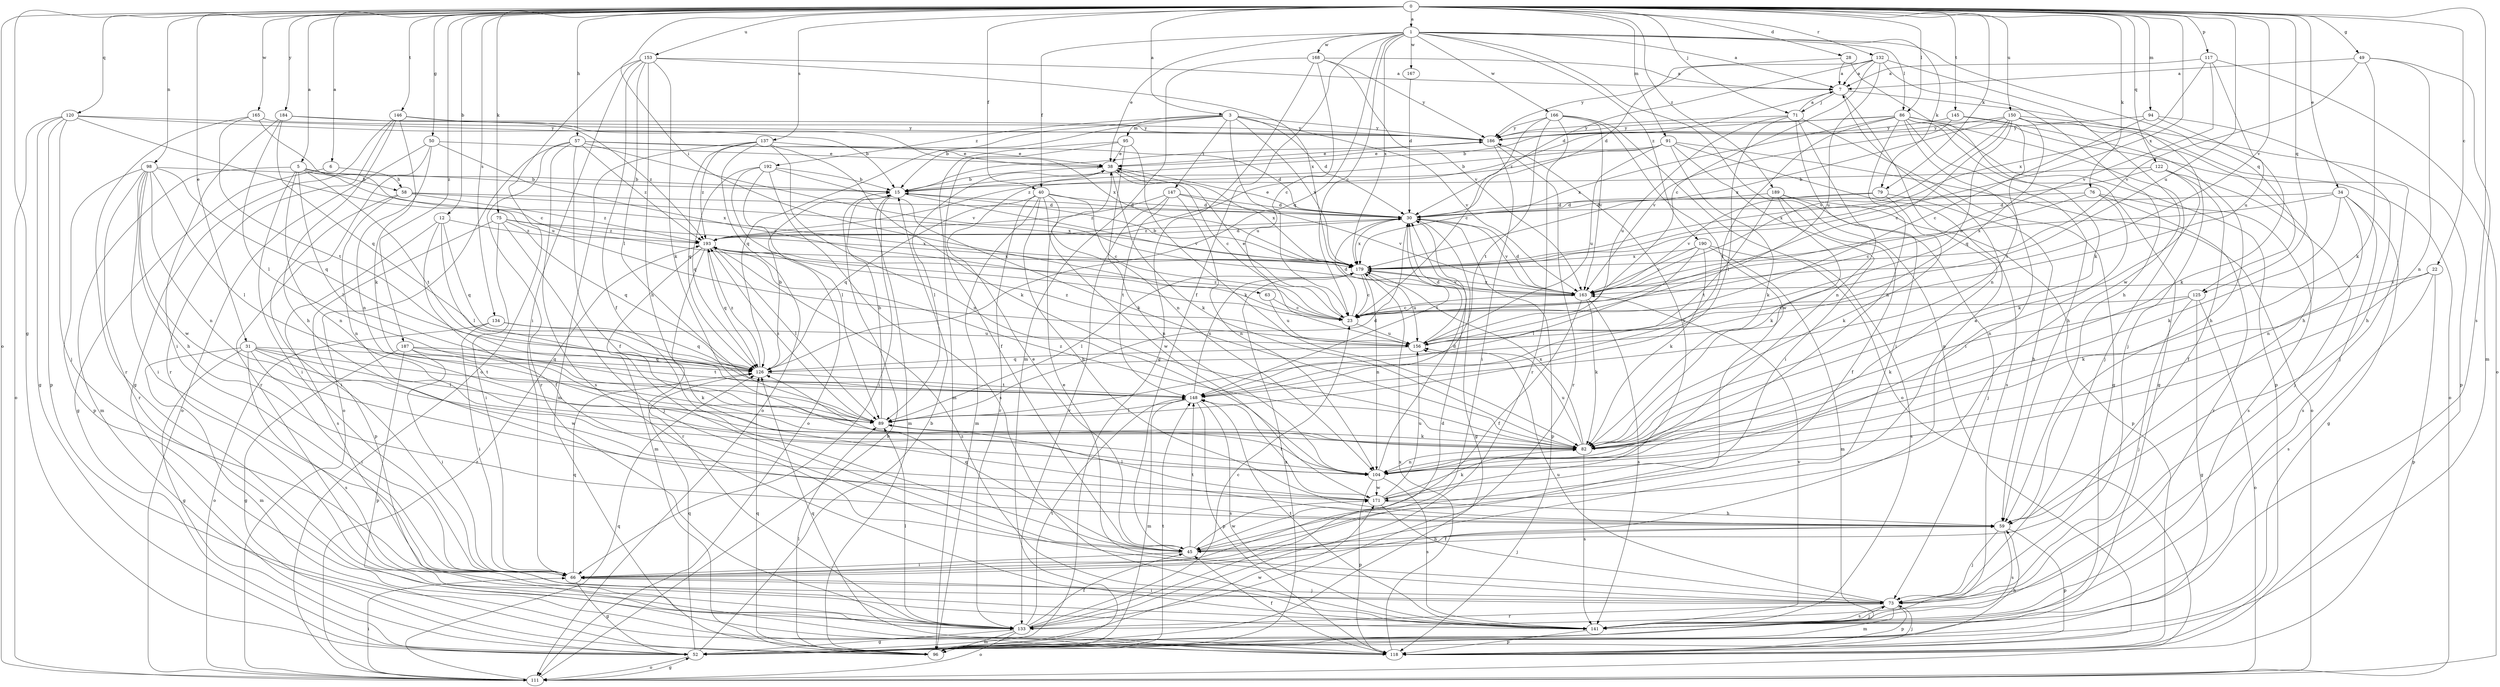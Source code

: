 strict digraph  {
0;
1;
3;
5;
6;
7;
12;
15;
22;
23;
28;
30;
31;
34;
38;
40;
45;
49;
50;
52;
57;
58;
59;
63;
66;
71;
73;
75;
76;
79;
82;
86;
89;
91;
94;
95;
96;
98;
104;
111;
117;
118;
120;
122;
125;
126;
132;
133;
134;
137;
141;
145;
146;
147;
148;
150;
153;
156;
163;
165;
166;
167;
168;
171;
179;
184;
186;
187;
189;
190;
192;
193;
0 -> 1  [label=a];
0 -> 3  [label=a];
0 -> 5  [label=a];
0 -> 6  [label=a];
0 -> 12  [label=b];
0 -> 22  [label=c];
0 -> 28  [label=d];
0 -> 31  [label=e];
0 -> 34  [label=e];
0 -> 40  [label=f];
0 -> 49  [label=g];
0 -> 50  [label=g];
0 -> 52  [label=g];
0 -> 57  [label=h];
0 -> 63  [label=i];
0 -> 71  [label=j];
0 -> 75  [label=k];
0 -> 76  [label=k];
0 -> 79  [label=k];
0 -> 86  [label=l];
0 -> 91  [label=m];
0 -> 94  [label=m];
0 -> 98  [label=n];
0 -> 111  [label=o];
0 -> 117  [label=p];
0 -> 120  [label=q];
0 -> 122  [label=q];
0 -> 125  [label=q];
0 -> 132  [label=r];
0 -> 134  [label=s];
0 -> 137  [label=s];
0 -> 141  [label=s];
0 -> 145  [label=t];
0 -> 146  [label=t];
0 -> 150  [label=u];
0 -> 153  [label=u];
0 -> 156  [label=u];
0 -> 163  [label=v];
0 -> 165  [label=w];
0 -> 179  [label=x];
0 -> 184  [label=y];
0 -> 187  [label=z];
0 -> 189  [label=z];
1 -> 7  [label=a];
1 -> 23  [label=c];
1 -> 38  [label=e];
1 -> 40  [label=f];
1 -> 45  [label=f];
1 -> 79  [label=k];
1 -> 86  [label=l];
1 -> 118  [label=p];
1 -> 125  [label=q];
1 -> 126  [label=q];
1 -> 166  [label=w];
1 -> 167  [label=w];
1 -> 168  [label=w];
1 -> 179  [label=x];
1 -> 190  [label=z];
3 -> 15  [label=b];
3 -> 30  [label=d];
3 -> 95  [label=m];
3 -> 126  [label=q];
3 -> 147  [label=t];
3 -> 156  [label=u];
3 -> 163  [label=v];
3 -> 179  [label=x];
3 -> 186  [label=y];
3 -> 192  [label=z];
5 -> 15  [label=b];
5 -> 58  [label=h];
5 -> 66  [label=i];
5 -> 89  [label=l];
5 -> 96  [label=m];
5 -> 104  [label=n];
5 -> 148  [label=t];
5 -> 179  [label=x];
6 -> 52  [label=g];
6 -> 58  [label=h];
7 -> 71  [label=j];
7 -> 73  [label=j];
7 -> 104  [label=n];
7 -> 193  [label=z];
12 -> 45  [label=f];
12 -> 89  [label=l];
12 -> 126  [label=q];
12 -> 141  [label=s];
12 -> 193  [label=z];
15 -> 30  [label=d];
15 -> 66  [label=i];
15 -> 96  [label=m];
15 -> 163  [label=v];
15 -> 186  [label=y];
22 -> 82  [label=k];
22 -> 118  [label=p];
22 -> 141  [label=s];
22 -> 163  [label=v];
23 -> 30  [label=d];
23 -> 38  [label=e];
23 -> 156  [label=u];
23 -> 193  [label=z];
28 -> 7  [label=a];
28 -> 30  [label=d];
28 -> 82  [label=k];
30 -> 38  [label=e];
30 -> 52  [label=g];
30 -> 118  [label=p];
30 -> 148  [label=t];
30 -> 163  [label=v];
30 -> 179  [label=x];
30 -> 193  [label=z];
31 -> 52  [label=g];
31 -> 66  [label=i];
31 -> 89  [label=l];
31 -> 96  [label=m];
31 -> 126  [label=q];
31 -> 141  [label=s];
31 -> 148  [label=t];
31 -> 171  [label=w];
34 -> 30  [label=d];
34 -> 52  [label=g];
34 -> 82  [label=k];
34 -> 104  [label=n];
34 -> 141  [label=s];
34 -> 179  [label=x];
38 -> 15  [label=b];
38 -> 23  [label=c];
38 -> 82  [label=k];
38 -> 89  [label=l];
38 -> 179  [label=x];
40 -> 23  [label=c];
40 -> 30  [label=d];
40 -> 59  [label=h];
40 -> 96  [label=m];
40 -> 104  [label=n];
40 -> 126  [label=q];
40 -> 133  [label=r];
40 -> 171  [label=w];
45 -> 7  [label=a];
45 -> 38  [label=e];
45 -> 59  [label=h];
45 -> 66  [label=i];
45 -> 126  [label=q];
45 -> 148  [label=t];
45 -> 171  [label=w];
49 -> 7  [label=a];
49 -> 82  [label=k];
49 -> 96  [label=m];
49 -> 104  [label=n];
49 -> 163  [label=v];
50 -> 23  [label=c];
50 -> 38  [label=e];
50 -> 104  [label=n];
50 -> 111  [label=o];
50 -> 133  [label=r];
52 -> 15  [label=b];
52 -> 111  [label=o];
52 -> 126  [label=q];
52 -> 171  [label=w];
57 -> 30  [label=d];
57 -> 38  [label=e];
57 -> 45  [label=f];
57 -> 111  [label=o];
57 -> 133  [label=r];
57 -> 141  [label=s];
57 -> 163  [label=v];
57 -> 193  [label=z];
58 -> 30  [label=d];
58 -> 66  [label=i];
58 -> 104  [label=n];
58 -> 179  [label=x];
58 -> 193  [label=z];
59 -> 45  [label=f];
59 -> 73  [label=j];
59 -> 118  [label=p];
59 -> 141  [label=s];
63 -> 23  [label=c];
63 -> 156  [label=u];
66 -> 52  [label=g];
66 -> 73  [label=j];
66 -> 126  [label=q];
71 -> 7  [label=a];
71 -> 52  [label=g];
71 -> 66  [label=i];
71 -> 89  [label=l];
71 -> 104  [label=n];
71 -> 156  [label=u];
71 -> 186  [label=y];
73 -> 38  [label=e];
73 -> 66  [label=i];
73 -> 96  [label=m];
73 -> 118  [label=p];
73 -> 133  [label=r];
73 -> 141  [label=s];
73 -> 156  [label=u];
75 -> 66  [label=i];
75 -> 73  [label=j];
75 -> 118  [label=p];
75 -> 126  [label=q];
75 -> 179  [label=x];
75 -> 193  [label=z];
76 -> 23  [label=c];
76 -> 30  [label=d];
76 -> 104  [label=n];
76 -> 133  [label=r];
76 -> 141  [label=s];
79 -> 30  [label=d];
79 -> 59  [label=h];
79 -> 82  [label=k];
79 -> 163  [label=v];
82 -> 104  [label=n];
82 -> 141  [label=s];
82 -> 156  [label=u];
82 -> 179  [label=x];
82 -> 193  [label=z];
86 -> 15  [label=b];
86 -> 52  [label=g];
86 -> 59  [label=h];
86 -> 66  [label=i];
86 -> 73  [label=j];
86 -> 104  [label=n];
86 -> 111  [label=o];
86 -> 118  [label=p];
86 -> 148  [label=t];
86 -> 179  [label=x];
86 -> 186  [label=y];
89 -> 15  [label=b];
89 -> 30  [label=d];
89 -> 82  [label=k];
89 -> 193  [label=z];
91 -> 15  [label=b];
91 -> 38  [label=e];
91 -> 66  [label=i];
91 -> 82  [label=k];
91 -> 111  [label=o];
91 -> 141  [label=s];
91 -> 156  [label=u];
91 -> 193  [label=z];
94 -> 23  [label=c];
94 -> 59  [label=h];
94 -> 82  [label=k];
94 -> 186  [label=y];
95 -> 38  [label=e];
95 -> 45  [label=f];
95 -> 82  [label=k];
95 -> 96  [label=m];
95 -> 104  [label=n];
96 -> 59  [label=h];
96 -> 89  [label=l];
96 -> 126  [label=q];
96 -> 148  [label=t];
96 -> 179  [label=x];
98 -> 15  [label=b];
98 -> 59  [label=h];
98 -> 66  [label=i];
98 -> 89  [label=l];
98 -> 104  [label=n];
98 -> 118  [label=p];
98 -> 126  [label=q];
98 -> 133  [label=r];
98 -> 171  [label=w];
104 -> 30  [label=d];
104 -> 118  [label=p];
104 -> 141  [label=s];
104 -> 171  [label=w];
111 -> 15  [label=b];
111 -> 52  [label=g];
111 -> 66  [label=i];
111 -> 126  [label=q];
111 -> 193  [label=z];
117 -> 7  [label=a];
117 -> 111  [label=o];
117 -> 156  [label=u];
117 -> 163  [label=v];
117 -> 179  [label=x];
118 -> 45  [label=f];
118 -> 73  [label=j];
118 -> 126  [label=q];
118 -> 179  [label=x];
120 -> 15  [label=b];
120 -> 52  [label=g];
120 -> 73  [label=j];
120 -> 111  [label=o];
120 -> 118  [label=p];
120 -> 156  [label=u];
120 -> 186  [label=y];
122 -> 15  [label=b];
122 -> 45  [label=f];
122 -> 73  [label=j];
122 -> 82  [label=k];
122 -> 179  [label=x];
125 -> 23  [label=c];
125 -> 52  [label=g];
125 -> 73  [label=j];
125 -> 82  [label=k];
125 -> 111  [label=o];
126 -> 15  [label=b];
126 -> 148  [label=t];
126 -> 193  [label=z];
132 -> 7  [label=a];
132 -> 23  [label=c];
132 -> 30  [label=d];
132 -> 59  [label=h];
132 -> 156  [label=u];
132 -> 171  [label=w];
132 -> 186  [label=y];
133 -> 23  [label=c];
133 -> 30  [label=d];
133 -> 45  [label=f];
133 -> 52  [label=g];
133 -> 89  [label=l];
133 -> 96  [label=m];
133 -> 111  [label=o];
133 -> 148  [label=t];
134 -> 66  [label=i];
134 -> 111  [label=o];
134 -> 126  [label=q];
134 -> 156  [label=u];
137 -> 38  [label=e];
137 -> 82  [label=k];
137 -> 96  [label=m];
137 -> 104  [label=n];
137 -> 111  [label=o];
137 -> 126  [label=q];
137 -> 193  [label=z];
141 -> 73  [label=j];
141 -> 118  [label=p];
141 -> 148  [label=t];
141 -> 163  [label=v];
141 -> 193  [label=z];
145 -> 59  [label=h];
145 -> 148  [label=t];
145 -> 163  [label=v];
145 -> 186  [label=y];
146 -> 52  [label=g];
146 -> 59  [label=h];
146 -> 82  [label=k];
146 -> 133  [label=r];
146 -> 179  [label=x];
146 -> 186  [label=y];
147 -> 30  [label=d];
147 -> 104  [label=n];
147 -> 133  [label=r];
147 -> 148  [label=t];
147 -> 163  [label=v];
147 -> 193  [label=z];
148 -> 89  [label=l];
148 -> 96  [label=m];
148 -> 118  [label=p];
148 -> 141  [label=s];
148 -> 179  [label=x];
150 -> 23  [label=c];
150 -> 59  [label=h];
150 -> 73  [label=j];
150 -> 118  [label=p];
150 -> 126  [label=q];
150 -> 156  [label=u];
150 -> 163  [label=v];
150 -> 179  [label=x];
150 -> 186  [label=y];
153 -> 7  [label=a];
153 -> 45  [label=f];
153 -> 59  [label=h];
153 -> 66  [label=i];
153 -> 82  [label=k];
153 -> 89  [label=l];
153 -> 111  [label=o];
153 -> 179  [label=x];
156 -> 30  [label=d];
156 -> 126  [label=q];
156 -> 193  [label=z];
163 -> 23  [label=c];
163 -> 30  [label=d];
163 -> 45  [label=f];
163 -> 82  [label=k];
163 -> 141  [label=s];
163 -> 179  [label=x];
165 -> 23  [label=c];
165 -> 133  [label=r];
165 -> 148  [label=t];
165 -> 186  [label=y];
166 -> 23  [label=c];
166 -> 111  [label=o];
166 -> 133  [label=r];
166 -> 148  [label=t];
166 -> 163  [label=v];
166 -> 171  [label=w];
166 -> 186  [label=y];
167 -> 30  [label=d];
168 -> 7  [label=a];
168 -> 23  [label=c];
168 -> 52  [label=g];
168 -> 96  [label=m];
168 -> 163  [label=v];
168 -> 186  [label=y];
171 -> 59  [label=h];
171 -> 73  [label=j];
171 -> 82  [label=k];
171 -> 89  [label=l];
171 -> 148  [label=t];
171 -> 156  [label=u];
171 -> 186  [label=y];
179 -> 15  [label=b];
179 -> 23  [label=c];
179 -> 89  [label=l];
179 -> 104  [label=n];
179 -> 156  [label=u];
179 -> 163  [label=v];
184 -> 66  [label=i];
184 -> 89  [label=l];
184 -> 126  [label=q];
184 -> 186  [label=y];
184 -> 193  [label=z];
186 -> 38  [label=e];
186 -> 66  [label=i];
186 -> 133  [label=r];
187 -> 52  [label=g];
187 -> 66  [label=i];
187 -> 82  [label=k];
187 -> 118  [label=p];
187 -> 126  [label=q];
187 -> 148  [label=t];
189 -> 30  [label=d];
189 -> 45  [label=f];
189 -> 73  [label=j];
189 -> 82  [label=k];
189 -> 118  [label=p];
189 -> 148  [label=t];
190 -> 82  [label=k];
190 -> 89  [label=l];
190 -> 96  [label=m];
190 -> 141  [label=s];
190 -> 163  [label=v];
190 -> 179  [label=x];
192 -> 15  [label=b];
192 -> 82  [label=k];
192 -> 89  [label=l];
192 -> 111  [label=o];
192 -> 126  [label=q];
192 -> 141  [label=s];
193 -> 30  [label=d];
193 -> 89  [label=l];
193 -> 96  [label=m];
193 -> 126  [label=q];
193 -> 133  [label=r];
193 -> 179  [label=x];
}
